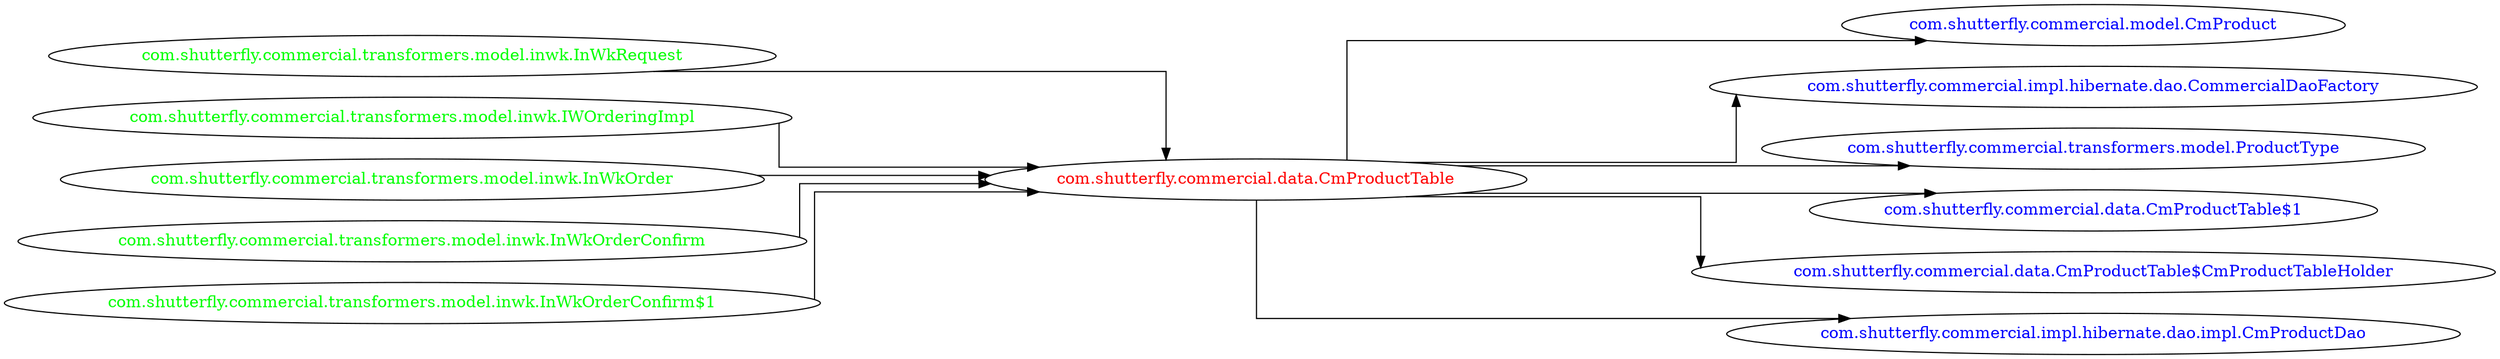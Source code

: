digraph dependencyGraph {
 concentrate=true;
 ranksep="2.0";
 rankdir="LR"; 
 splines="ortho";
"com.shutterfly.commercial.data.CmProductTable" [fontcolor="red"];
"com.shutterfly.commercial.model.CmProduct" [ fontcolor="blue" ];
"com.shutterfly.commercial.data.CmProductTable"->"com.shutterfly.commercial.model.CmProduct";
"com.shutterfly.commercial.impl.hibernate.dao.CommercialDaoFactory" [ fontcolor="blue" ];
"com.shutterfly.commercial.data.CmProductTable"->"com.shutterfly.commercial.impl.hibernate.dao.CommercialDaoFactory";
"com.shutterfly.commercial.transformers.model.ProductType" [ fontcolor="blue" ];
"com.shutterfly.commercial.data.CmProductTable"->"com.shutterfly.commercial.transformers.model.ProductType";
"com.shutterfly.commercial.data.CmProductTable$1" [ fontcolor="blue" ];
"com.shutterfly.commercial.data.CmProductTable"->"com.shutterfly.commercial.data.CmProductTable$1";
"com.shutterfly.commercial.data.CmProductTable$CmProductTableHolder" [ fontcolor="blue" ];
"com.shutterfly.commercial.data.CmProductTable"->"com.shutterfly.commercial.data.CmProductTable$CmProductTableHolder";
"com.shutterfly.commercial.impl.hibernate.dao.impl.CmProductDao" [ fontcolor="blue" ];
"com.shutterfly.commercial.data.CmProductTable"->"com.shutterfly.commercial.impl.hibernate.dao.impl.CmProductDao";
"com.shutterfly.commercial.transformers.model.inwk.InWkRequest" [ fontcolor="green" ];
"com.shutterfly.commercial.transformers.model.inwk.InWkRequest"->"com.shutterfly.commercial.data.CmProductTable";
"com.shutterfly.commercial.transformers.model.inwk.IWOrderingImpl" [ fontcolor="green" ];
"com.shutterfly.commercial.transformers.model.inwk.IWOrderingImpl"->"com.shutterfly.commercial.data.CmProductTable";
"com.shutterfly.commercial.transformers.model.inwk.InWkOrder" [ fontcolor="green" ];
"com.shutterfly.commercial.transformers.model.inwk.InWkOrder"->"com.shutterfly.commercial.data.CmProductTable";
"com.shutterfly.commercial.transformers.model.inwk.InWkOrderConfirm" [ fontcolor="green" ];
"com.shutterfly.commercial.transformers.model.inwk.InWkOrderConfirm"->"com.shutterfly.commercial.data.CmProductTable";
"com.shutterfly.commercial.transformers.model.inwk.InWkOrderConfirm$1" [ fontcolor="green" ];
"com.shutterfly.commercial.transformers.model.inwk.InWkOrderConfirm$1"->"com.shutterfly.commercial.data.CmProductTable";
}